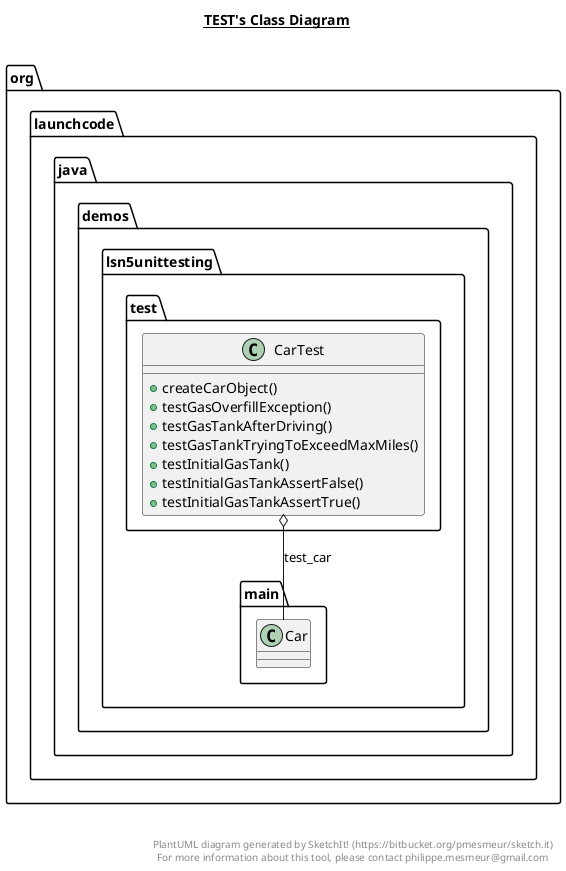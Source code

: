 @startuml

title __TEST's Class Diagram__\n

  namespace org.launchcode.java.demos {
    namespace lsn5unittesting.test {
      class org.launchcode.java.demos.lsn5unittesting.test.CarTest {
          + createCarObject()
          + testGasOverfillException()
          + testGasTankAfterDriving()
          + testGasTankTryingToExceedMaxMiles()
          + testInitialGasTank()
          + testInitialGasTankAssertFalse()
          + testInitialGasTankAssertTrue()
      }
    }
  }
  

  org.launchcode.java.demos.lsn5unittesting.test.CarTest o-- org.launchcode.java.demos.lsn5unittesting.main.Car : test_car


right footer


PlantUML diagram generated by SketchIt! (https://bitbucket.org/pmesmeur/sketch.it)
For more information about this tool, please contact philippe.mesmeur@gmail.com
endfooter

@enduml
